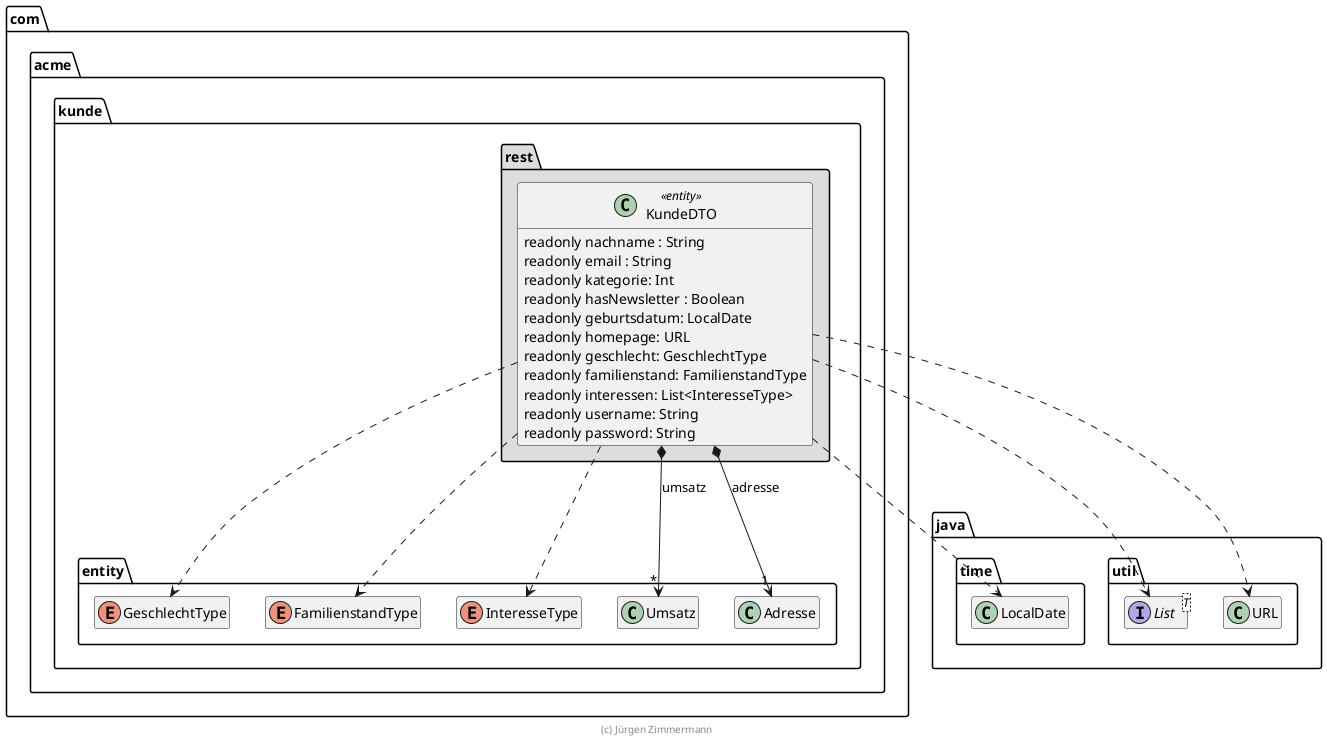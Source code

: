 ' Copyright (C) 2019 - present Juergen Zimmermann, Hochschule Karlsruhe
'
' This program is free software: you can redistribute it and/or modify
' it under the terms of the GNU General Public License as published by
' the Free Software Foundation, either version 3 of the License, or
' (at your option) any later version.
'
' This program is distributed in the hope that it will be useful,
' but WITHOUT ANY WARRANTY; without even the implied warranty of
' MERCHANTABILITY or FITNESS FOR A PARTICULAR PURPOSE.  See the
' GNU General Public License for more details.
'
' You should have received a copy of the GNU General Public License
' along with this program.  If not, see <https://www.gnu.org/licenses/>.
@startuml KundeUserModel

skinparam classAttributeIconSize 0
' skinparam monochrome true

package java {
    package util {
        interface List<T>
        class URL
    }

    package time {
        class LocalDate

        URL .right[hidden].> LocalDate
    }
}

package com.acme.kunde {
    package entity {
        class Umsatz
        class Adresse
        enum GeschlechtType
        enum FamilienstandType
        enum InteresseType
    }

    package rest #DDDDDD {
        class KundeDTO << entity >> {
            readonly nachname : String
            readonly email : String
            readonly kategorie: Int
            readonly hasNewsletter : Boolean
            readonly geburtsdatum: LocalDate
            readonly homepage: URL
            readonly geschlecht: GeschlechtType
            readonly familienstand: FamilienstandType
            readonly interessen: List<InteresseType>
            readonly username: String
            readonly password: String
        }

        KundeDTO *--> "*" Umsatz : umsatz
        KundeDTO *--> "1" Adresse : adresse
        KundeDTO ..> GeschlechtType
        KundeDTO ..> FamilienstandType
        KundeDTO ..> InteresseType
        KundeDTO ..> URL
        KundeDTO ..> LocalDate
        KundeDTO .right.> List

        InteresseType .right[hidden].> URL
    }
}

hide empty members

footer (c) Jürgen Zimmermann

@enduml
